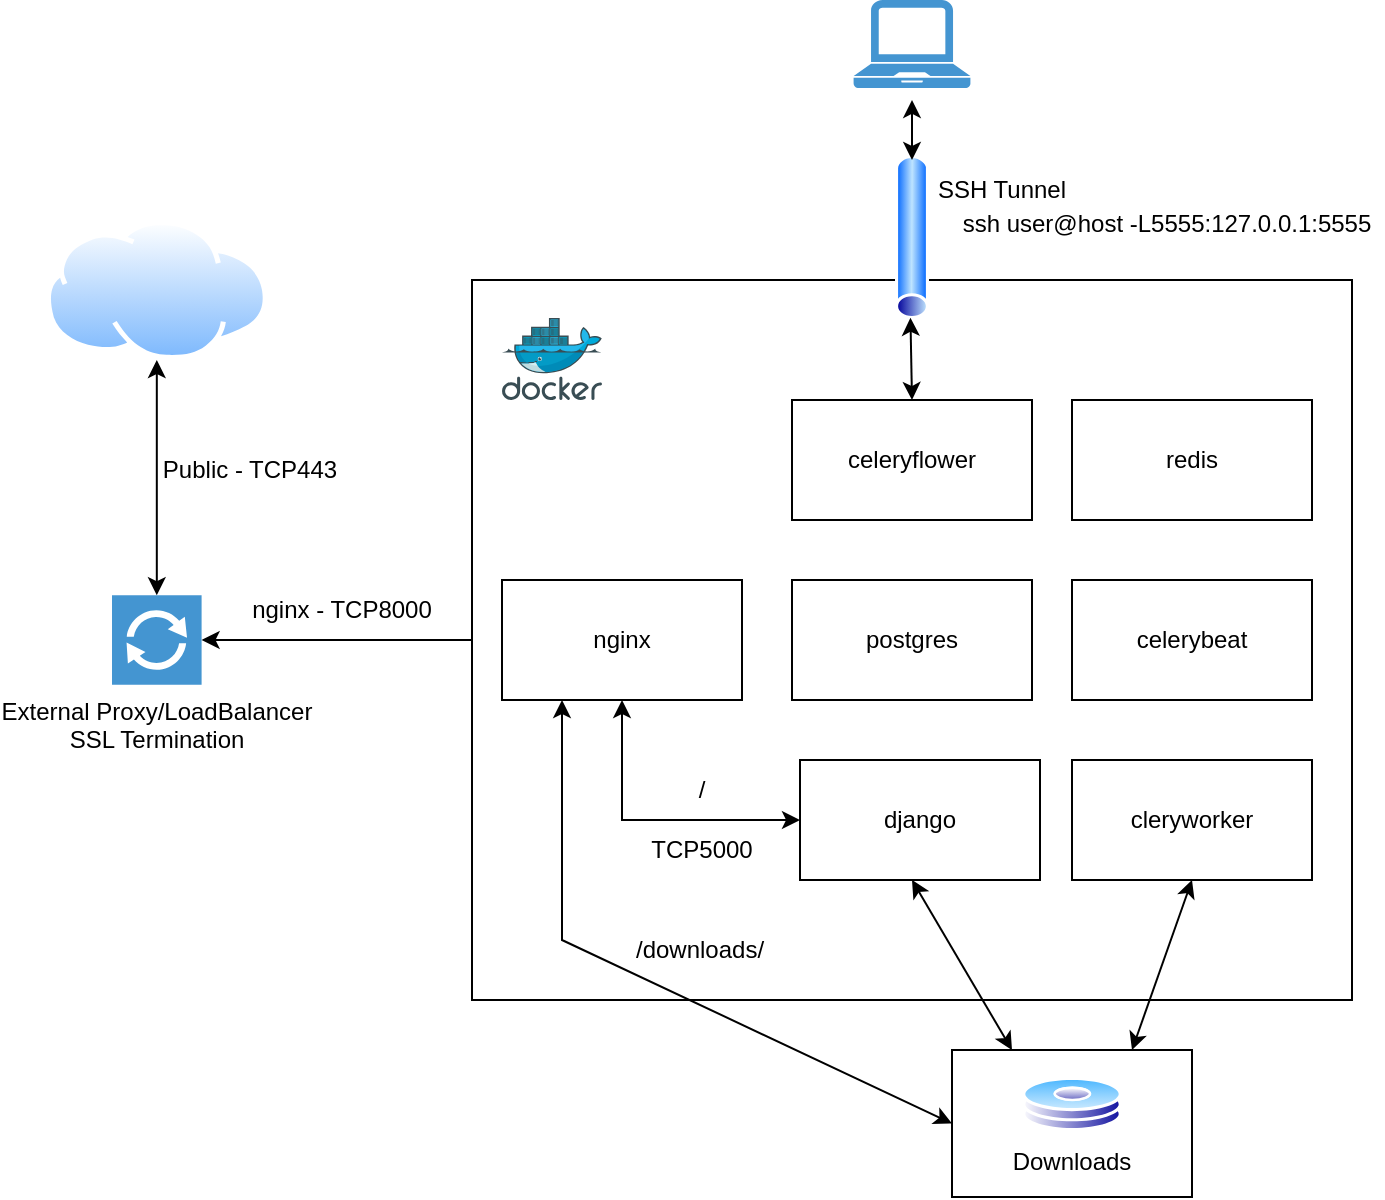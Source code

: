 <mxfile version="16.1.2" type="device"><diagram id="boeZfWGKiolbFC_EjHmi" name="Page-1"><mxGraphModel dx="1422" dy="975" grid="1" gridSize="10" guides="1" tooltips="1" connect="1" arrows="1" fold="1" page="1" pageScale="1" pageWidth="827" pageHeight="1169" math="0" shadow="0"><root><mxCell id="0"/><mxCell id="1" parent="0"/><mxCell id="lIIBpknlnsX17R9M_Vbg-3" value="External Proxy/LoadBalancer&lt;br&gt;SSL Termination" style="pointerEvents=1;shadow=0;dashed=0;html=1;strokeColor=none;fillColor=#4495D1;labelPosition=center;verticalLabelPosition=bottom;verticalAlign=top;align=center;outlineConnect=0;shape=mxgraph.veeam.2d.proxy;" vertex="1" parent="1"><mxGeometry x="150" y="357.6" width="44.8" height="44.8" as="geometry"/></mxCell><mxCell id="lIIBpknlnsX17R9M_Vbg-56" value="" style="endArrow=classic;startArrow=classic;html=1;rounded=0;entryX=0;entryY=0.5;entryDx=0;entryDy=0;" edge="1" parent="1" source="lIIBpknlnsX17R9M_Vbg-3" target="lIIBpknlnsX17R9M_Vbg-14"><mxGeometry width="50" height="50" relative="1" as="geometry"><mxPoint x="400" y="520" as="sourcePoint"/><mxPoint x="450" y="470" as="targetPoint"/></mxGeometry></mxCell><mxCell id="lIIBpknlnsX17R9M_Vbg-57" value="nginx - TCP8000" style="text;html=1;strokeColor=none;fillColor=none;align=center;verticalAlign=middle;whiteSpace=wrap;rounded=0;" vertex="1" parent="1"><mxGeometry x="210" y="350" width="110" height="30" as="geometry"/></mxCell><mxCell id="lIIBpknlnsX17R9M_Vbg-59" value="" style="aspect=fixed;perimeter=ellipsePerimeter;html=1;align=center;shadow=0;dashed=0;spacingTop=3;image;image=img/lib/active_directory/internet_cloud.svg;" vertex="1" parent="1"><mxGeometry x="116.85" y="170" width="111.11" height="70" as="geometry"/></mxCell><mxCell id="lIIBpknlnsX17R9M_Vbg-60" value="" style="endArrow=classic;startArrow=classic;html=1;rounded=0;exitX=0.5;exitY=1;exitDx=0;exitDy=0;" edge="1" parent="1" source="lIIBpknlnsX17R9M_Vbg-59" target="lIIBpknlnsX17R9M_Vbg-3"><mxGeometry width="50" height="50" relative="1" as="geometry"><mxPoint x="400" y="510" as="sourcePoint"/><mxPoint x="450" y="460" as="targetPoint"/></mxGeometry></mxCell><mxCell id="lIIBpknlnsX17R9M_Vbg-61" value="Public - TCP443" style="text;html=1;strokeColor=none;fillColor=none;align=center;verticalAlign=middle;whiteSpace=wrap;rounded=0;" vertex="1" parent="1"><mxGeometry x="170" y="280" width="97.6" height="30" as="geometry"/></mxCell><mxCell id="lIIBpknlnsX17R9M_Vbg-5" value="" style="rounded=0;whiteSpace=wrap;html=1;" vertex="1" parent="1"><mxGeometry x="330" y="200" width="440" height="360" as="geometry"/></mxCell><mxCell id="lIIBpknlnsX17R9M_Vbg-7" value="" style="sketch=0;aspect=fixed;html=1;points=[];align=center;image;fontSize=12;image=img/lib/mscae/Docker.svg;" vertex="1" parent="1"><mxGeometry x="345" y="219" width="50" height="41" as="geometry"/></mxCell><mxCell id="lIIBpknlnsX17R9M_Vbg-14" value="" style="rounded=0;whiteSpace=wrap;html=1;" vertex="1" parent="1"><mxGeometry x="345" y="350" width="120" height="60" as="geometry"/></mxCell><mxCell id="lIIBpknlnsX17R9M_Vbg-15" value="nginx" style="text;html=1;strokeColor=none;fillColor=none;align=center;verticalAlign=middle;whiteSpace=wrap;rounded=0;" vertex="1" parent="1"><mxGeometry x="375" y="365" width="60" height="30" as="geometry"/></mxCell><mxCell id="lIIBpknlnsX17R9M_Vbg-19" value="" style="group" vertex="1" connectable="0" parent="1"><mxGeometry x="490" y="260" width="120" height="60" as="geometry"/></mxCell><mxCell id="lIIBpknlnsX17R9M_Vbg-10" value="" style="rounded=0;whiteSpace=wrap;html=1;" vertex="1" parent="lIIBpknlnsX17R9M_Vbg-19"><mxGeometry width="120" height="60" as="geometry"/></mxCell><mxCell id="lIIBpknlnsX17R9M_Vbg-11" value="celeryflower" style="text;html=1;strokeColor=none;fillColor=none;align=center;verticalAlign=middle;whiteSpace=wrap;rounded=0;" vertex="1" parent="lIIBpknlnsX17R9M_Vbg-19"><mxGeometry x="30" y="15" width="60" height="30" as="geometry"/></mxCell><mxCell id="lIIBpknlnsX17R9M_Vbg-20" value="" style="group" vertex="1" connectable="0" parent="1"><mxGeometry x="630" y="260" width="120" height="60" as="geometry"/></mxCell><mxCell id="lIIBpknlnsX17R9M_Vbg-12" value="" style="rounded=0;whiteSpace=wrap;html=1;" vertex="1" parent="lIIBpknlnsX17R9M_Vbg-20"><mxGeometry width="120" height="60" as="geometry"/></mxCell><mxCell id="lIIBpknlnsX17R9M_Vbg-13" value="redis" style="text;html=1;strokeColor=none;fillColor=none;align=center;verticalAlign=middle;whiteSpace=wrap;rounded=0;" vertex="1" parent="lIIBpknlnsX17R9M_Vbg-20"><mxGeometry x="30" y="15" width="60" height="30" as="geometry"/></mxCell><mxCell id="lIIBpknlnsX17R9M_Vbg-21" value="" style="group" vertex="1" connectable="0" parent="1"><mxGeometry x="630" y="350" width="120" height="60" as="geometry"/></mxCell><mxCell id="lIIBpknlnsX17R9M_Vbg-16" value="" style="rounded=0;whiteSpace=wrap;html=1;" vertex="1" parent="lIIBpknlnsX17R9M_Vbg-21"><mxGeometry width="120" height="60" as="geometry"/></mxCell><mxCell id="lIIBpknlnsX17R9M_Vbg-17" value="celerybeat" style="text;html=1;strokeColor=none;fillColor=none;align=center;verticalAlign=middle;whiteSpace=wrap;rounded=0;" vertex="1" parent="lIIBpknlnsX17R9M_Vbg-21"><mxGeometry x="30" y="15" width="60" height="30" as="geometry"/></mxCell><mxCell id="lIIBpknlnsX17R9M_Vbg-36" value="" style="endArrow=classic;startArrow=classic;html=1;rounded=0;exitX=0.5;exitY=1;exitDx=0;exitDy=0;entryX=0;entryY=0.5;entryDx=0;entryDy=0;" edge="1" parent="1" source="lIIBpknlnsX17R9M_Vbg-14" target="lIIBpknlnsX17R9M_Vbg-8"><mxGeometry width="50" height="50" relative="1" as="geometry"><mxPoint x="430" y="470" as="sourcePoint"/><mxPoint x="490" y="470" as="targetPoint"/><Array as="points"><mxPoint x="405" y="470"/></Array></mxGeometry></mxCell><mxCell id="lIIBpknlnsX17R9M_Vbg-37" value="TCP5000" style="text;html=1;strokeColor=none;fillColor=none;align=center;verticalAlign=middle;whiteSpace=wrap;rounded=0;" vertex="1" parent="1"><mxGeometry x="415" y="470" width="60" height="30" as="geometry"/></mxCell><mxCell id="lIIBpknlnsX17R9M_Vbg-18" value="" style="group" vertex="1" connectable="0" parent="1"><mxGeometry x="494" y="440" width="120" height="60" as="geometry"/></mxCell><mxCell id="lIIBpknlnsX17R9M_Vbg-9" value="django" style="text;html=1;strokeColor=none;fillColor=none;align=center;verticalAlign=middle;whiteSpace=wrap;rounded=0;" vertex="1" parent="lIIBpknlnsX17R9M_Vbg-18"><mxGeometry x="30" y="15" width="60" height="30" as="geometry"/></mxCell><mxCell id="lIIBpknlnsX17R9M_Vbg-8" value="django" style="rounded=0;whiteSpace=wrap;html=1;" vertex="1" parent="lIIBpknlnsX17R9M_Vbg-18"><mxGeometry width="120" height="60" as="geometry"/></mxCell><mxCell id="lIIBpknlnsX17R9M_Vbg-41" value="" style="group" vertex="1" connectable="0" parent="1"><mxGeometry x="490" y="350" width="120" height="60" as="geometry"/></mxCell><mxCell id="lIIBpknlnsX17R9M_Vbg-42" value="" style="rounded=0;whiteSpace=wrap;html=1;" vertex="1" parent="lIIBpknlnsX17R9M_Vbg-41"><mxGeometry width="120" height="60" as="geometry"/></mxCell><mxCell id="lIIBpknlnsX17R9M_Vbg-43" value="postgres" style="text;html=1;strokeColor=none;fillColor=none;align=center;verticalAlign=middle;whiteSpace=wrap;rounded=0;" vertex="1" parent="lIIBpknlnsX17R9M_Vbg-41"><mxGeometry x="30" y="15" width="60" height="30" as="geometry"/></mxCell><mxCell id="lIIBpknlnsX17R9M_Vbg-46" value="" style="group" vertex="1" connectable="0" parent="1"><mxGeometry x="630" y="440" width="120" height="60" as="geometry"/></mxCell><mxCell id="lIIBpknlnsX17R9M_Vbg-47" value="" style="rounded=0;whiteSpace=wrap;html=1;" vertex="1" parent="lIIBpknlnsX17R9M_Vbg-46"><mxGeometry width="120" height="60" as="geometry"/></mxCell><mxCell id="lIIBpknlnsX17R9M_Vbg-48" value="cleryworker" style="text;html=1;strokeColor=none;fillColor=none;align=center;verticalAlign=middle;whiteSpace=wrap;rounded=0;" vertex="1" parent="lIIBpknlnsX17R9M_Vbg-46"><mxGeometry x="30" y="15" width="60" height="30" as="geometry"/></mxCell><mxCell id="lIIBpknlnsX17R9M_Vbg-51" value="" style="group" vertex="1" connectable="0" parent="1"><mxGeometry x="570" y="585" width="120" height="73.5" as="geometry"/></mxCell><mxCell id="lIIBpknlnsX17R9M_Vbg-49" value="" style="rounded=0;whiteSpace=wrap;html=1;" vertex="1" parent="lIIBpknlnsX17R9M_Vbg-51"><mxGeometry width="120" height="73.5" as="geometry"/></mxCell><mxCell id="lIIBpknlnsX17R9M_Vbg-50" value="" style="group" vertex="1" connectable="0" parent="lIIBpknlnsX17R9M_Vbg-51"><mxGeometry x="30" y="13.5" width="60" height="57" as="geometry"/></mxCell><mxCell id="lIIBpknlnsX17R9M_Vbg-23" value="" style="aspect=fixed;perimeter=ellipsePerimeter;html=1;align=center;shadow=0;dashed=0;spacingTop=3;image;image=img/lib/active_directory/hard_disk.svg;" vertex="1" parent="lIIBpknlnsX17R9M_Vbg-50"><mxGeometry x="5" width="50" height="27" as="geometry"/></mxCell><mxCell id="lIIBpknlnsX17R9M_Vbg-24" value="Downloads" style="text;html=1;strokeColor=none;fillColor=none;align=center;verticalAlign=middle;whiteSpace=wrap;rounded=0;" vertex="1" parent="lIIBpknlnsX17R9M_Vbg-50"><mxGeometry y="27" width="60" height="30" as="geometry"/></mxCell><mxCell id="lIIBpknlnsX17R9M_Vbg-52" value="" style="endArrow=classic;startArrow=classic;html=1;rounded=0;exitX=0.25;exitY=0;exitDx=0;exitDy=0;" edge="1" parent="1" source="lIIBpknlnsX17R9M_Vbg-49"><mxGeometry width="50" height="50" relative="1" as="geometry"><mxPoint x="540" y="520" as="sourcePoint"/><mxPoint x="550" y="500" as="targetPoint"/></mxGeometry></mxCell><mxCell id="lIIBpknlnsX17R9M_Vbg-53" value="" style="endArrow=classic;startArrow=classic;html=1;rounded=0;entryX=0.5;entryY=1;entryDx=0;entryDy=0;exitX=0.75;exitY=0;exitDx=0;exitDy=0;" edge="1" parent="1" source="lIIBpknlnsX17R9M_Vbg-49" target="lIIBpknlnsX17R9M_Vbg-47"><mxGeometry width="50" height="50" relative="1" as="geometry"><mxPoint x="660" y="580" as="sourcePoint"/><mxPoint x="590" y="470" as="targetPoint"/></mxGeometry></mxCell><mxCell id="lIIBpknlnsX17R9M_Vbg-63" value="/" style="text;html=1;strokeColor=none;fillColor=none;align=center;verticalAlign=middle;whiteSpace=wrap;rounded=0;" vertex="1" parent="1"><mxGeometry x="415" y="440" width="60" height="30" as="geometry"/></mxCell><mxCell id="lIIBpknlnsX17R9M_Vbg-64" value="" style="endArrow=classic;startArrow=classic;html=1;rounded=0;entryX=0;entryY=0.5;entryDx=0;entryDy=0;exitX=0.25;exitY=1;exitDx=0;exitDy=0;" edge="1" parent="1" source="lIIBpknlnsX17R9M_Vbg-14" target="lIIBpknlnsX17R9M_Vbg-49"><mxGeometry width="50" height="50" relative="1" as="geometry"><mxPoint x="400" y="500" as="sourcePoint"/><mxPoint x="450" y="450" as="targetPoint"/><Array as="points"><mxPoint x="375" y="530"/></Array></mxGeometry></mxCell><mxCell id="lIIBpknlnsX17R9M_Vbg-65" value="/downloads/" style="text;html=1;strokeColor=none;fillColor=none;align=center;verticalAlign=middle;whiteSpace=wrap;rounded=0;rotation=0;" vertex="1" parent="1"><mxGeometry x="414" y="520" width="60" height="30" as="geometry"/></mxCell><mxCell id="lIIBpknlnsX17R9M_Vbg-66" value="" style="aspect=fixed;perimeter=ellipsePerimeter;html=1;align=center;shadow=0;dashed=0;spacingTop=3;image;image=img/lib/active_directory/tunnel.svg;rotation=-90;" vertex="1" parent="1"><mxGeometry x="507.5" y="170" width="85" height="17" as="geometry"/></mxCell><mxCell id="lIIBpknlnsX17R9M_Vbg-67" value="" style="endArrow=classic;startArrow=classic;html=1;rounded=0;entryX=0.5;entryY=0;entryDx=0;entryDy=0;exitX=0.025;exitY=0.454;exitDx=0;exitDy=0;exitPerimeter=0;" edge="1" parent="1" source="lIIBpknlnsX17R9M_Vbg-66" target="lIIBpknlnsX17R9M_Vbg-10"><mxGeometry width="50" height="50" relative="1" as="geometry"><mxPoint x="400" y="500" as="sourcePoint"/><mxPoint x="450" y="450" as="targetPoint"/></mxGeometry></mxCell><mxCell id="lIIBpknlnsX17R9M_Vbg-70" value="SSH Tunnel" style="text;html=1;strokeColor=none;fillColor=none;align=center;verticalAlign=middle;whiteSpace=wrap;rounded=0;" vertex="1" parent="1"><mxGeometry x="560" y="140" width="70" height="30" as="geometry"/></mxCell><mxCell id="lIIBpknlnsX17R9M_Vbg-71" value="" style="pointerEvents=1;shadow=0;dashed=0;html=1;strokeColor=none;fillColor=#4495D1;labelPosition=center;verticalLabelPosition=bottom;verticalAlign=top;align=center;outlineConnect=0;shape=mxgraph.veeam.laptop;" vertex="1" parent="1"><mxGeometry x="520.8" y="60" width="58.4" height="44" as="geometry"/></mxCell><mxCell id="lIIBpknlnsX17R9M_Vbg-72" value="" style="endArrow=classic;startArrow=classic;html=1;rounded=0;exitX=0.5;exitY=1.136;exitDx=0;exitDy=0;exitPerimeter=0;" edge="1" parent="1" source="lIIBpknlnsX17R9M_Vbg-71"><mxGeometry width="50" height="50" relative="1" as="geometry"><mxPoint x="500" y="260" as="sourcePoint"/><mxPoint x="550" y="140" as="targetPoint"/></mxGeometry></mxCell><mxCell id="lIIBpknlnsX17R9M_Vbg-73" value="ssh user@host -L5555:127.0.0.1:5555" style="text;html=1;strokeColor=none;fillColor=none;align=center;verticalAlign=middle;whiteSpace=wrap;rounded=0;" vertex="1" parent="1"><mxGeometry x="570" y="157" width="215" height="30" as="geometry"/></mxCell></root></mxGraphModel></diagram></mxfile>